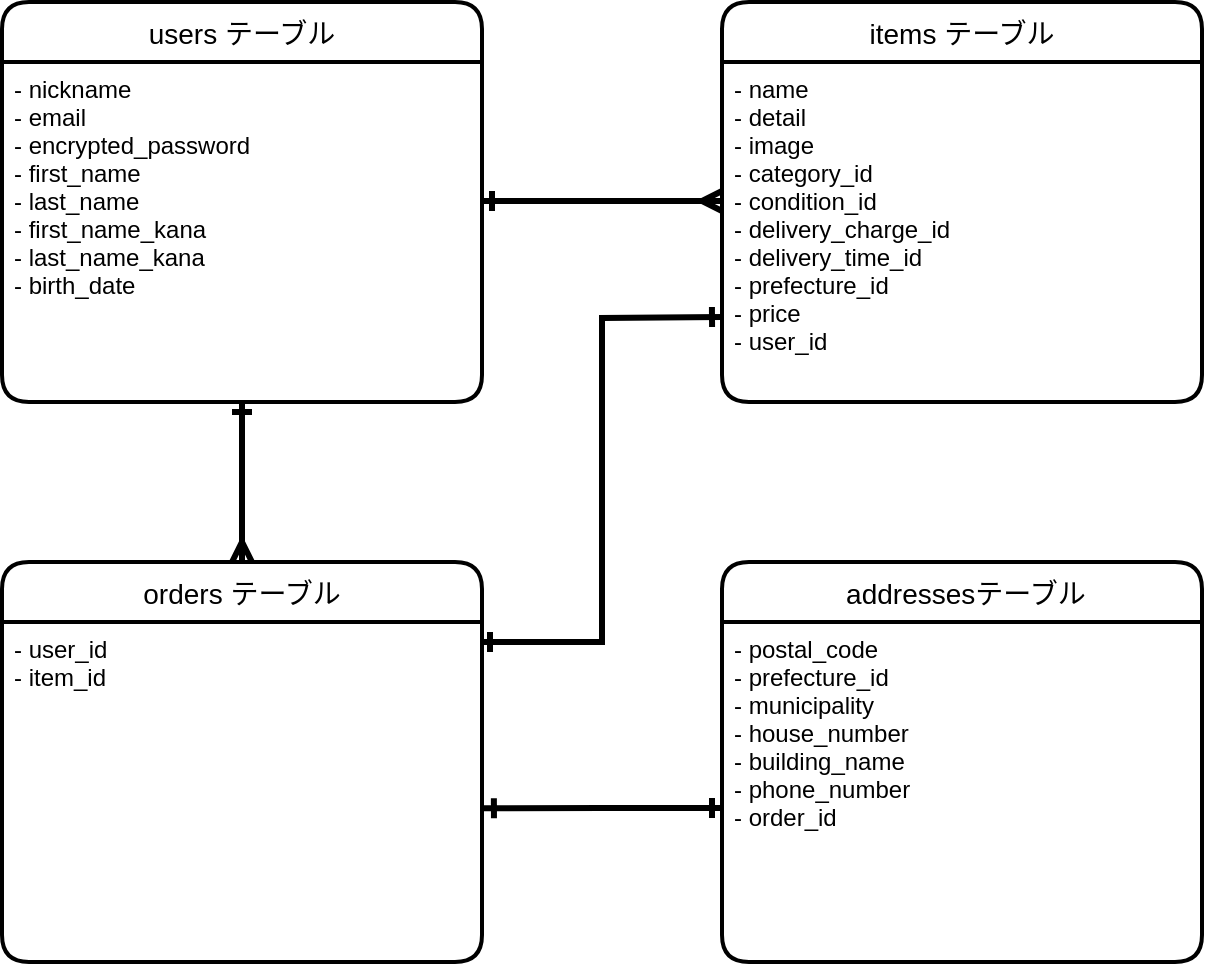 <mxfile>
    <diagram id="KGMKNqxaOisE9iRioB6B" name="ページ1">
        <mxGraphModel dx="734" dy="635" grid="1" gridSize="10" guides="1" tooltips="1" connect="1" arrows="1" fold="1" page="1" pageScale="1" pageWidth="827" pageHeight="1169" math="0" shadow="0">
            <root>
                <mxCell id="0"/>
                <mxCell id="1" parent="0"/>
                <mxCell id="15" value="users テーブル" style="swimlane;childLayout=stackLayout;horizontal=1;startSize=30;horizontalStack=0;rounded=1;fontSize=14;fontStyle=0;strokeWidth=2;resizeParent=0;resizeLast=1;shadow=0;dashed=0;align=center;" parent="1" vertex="1">
                    <mxGeometry x="40" y="80" width="240" height="200" as="geometry"/>
                </mxCell>
                <mxCell id="16" value="- nickname&#10;- email&#10;- encrypted_password&#10;- first_name&#10;- last_name&#10;- first_name_kana&#10;- last_name_kana&#10;- birth_date" style="align=left;strokeColor=none;fillColor=none;spacingLeft=4;fontSize=12;verticalAlign=top;resizable=0;rotatable=0;part=1;" parent="15" vertex="1">
                    <mxGeometry y="30" width="240" height="170" as="geometry"/>
                </mxCell>
                <mxCell id="17" value="items テーブル" style="swimlane;childLayout=stackLayout;horizontal=1;startSize=30;horizontalStack=0;rounded=1;fontSize=14;fontStyle=0;strokeWidth=2;resizeParent=0;resizeLast=1;shadow=0;dashed=0;align=center;" parent="1" vertex="1">
                    <mxGeometry x="400" y="80" width="240" height="200" as="geometry"/>
                </mxCell>
                <mxCell id="18" value="- name&#10;- detail&#10;- image&#10;- category_id&#10;- condition_id&#10;- delivery_charge_id&#10;- delivery_time_id&#10;- prefecture_id&#10;- price&#10;- user_id" style="align=left;strokeColor=none;fillColor=none;spacingLeft=4;fontSize=12;verticalAlign=top;resizable=0;rotatable=0;part=1;" parent="17" vertex="1">
                    <mxGeometry y="30" width="240" height="170" as="geometry"/>
                </mxCell>
                <mxCell id="19" value=" addressesテーブル" style="swimlane;childLayout=stackLayout;horizontal=1;startSize=30;horizontalStack=0;rounded=1;fontSize=14;fontStyle=0;strokeWidth=2;resizeParent=0;resizeLast=1;shadow=0;dashed=0;align=center;" parent="1" vertex="1">
                    <mxGeometry x="400" y="360" width="240" height="200" as="geometry"/>
                </mxCell>
                <mxCell id="20" value="- postal_code&#10;- prefecture_id&#10;- municipality&#10;- house_number&#10;- building_name&#10;- phone_number&#10;- order_id" style="align=left;strokeColor=none;fillColor=none;spacingLeft=4;fontSize=12;verticalAlign=top;resizable=0;rotatable=0;part=1;" parent="19" vertex="1">
                    <mxGeometry y="30" width="240" height="170" as="geometry"/>
                </mxCell>
                <mxCell id="21" value="orders テーブル" style="swimlane;childLayout=stackLayout;horizontal=1;startSize=30;horizontalStack=0;rounded=1;fontSize=14;fontStyle=0;strokeWidth=2;resizeParent=0;resizeLast=1;shadow=0;dashed=0;align=center;" parent="1" vertex="1">
                    <mxGeometry x="40" y="360" width="240" height="200" as="geometry"/>
                </mxCell>
                <mxCell id="22" value="- user_id&#10;- item_id" style="align=left;strokeColor=none;fillColor=none;spacingLeft=4;fontSize=12;verticalAlign=top;resizable=0;rotatable=0;part=1;" parent="21" vertex="1">
                    <mxGeometry y="30" width="240" height="170" as="geometry"/>
                </mxCell>
                <mxCell id="27" value="" style="endArrow=ERmany;html=1;rounded=0;startArrow=ERone;startFill=0;endFill=0;strokeWidth=3;" parent="1" edge="1">
                    <mxGeometry relative="1" as="geometry">
                        <mxPoint x="280" y="179.5" as="sourcePoint"/>
                        <mxPoint x="400" y="179.5" as="targetPoint"/>
                    </mxGeometry>
                </mxCell>
                <mxCell id="28" value="" style="endArrow=ERmany;html=1;rounded=0;startArrow=ERone;startFill=0;endFill=0;strokeWidth=3;entryX=0.5;entryY=0;entryDx=0;entryDy=0;" parent="1" target="21" edge="1">
                    <mxGeometry relative="1" as="geometry">
                        <mxPoint x="160" y="280" as="sourcePoint"/>
                        <mxPoint x="170" y="440" as="targetPoint"/>
                        <Array as="points">
                            <mxPoint x="160" y="300"/>
                        </Array>
                    </mxGeometry>
                </mxCell>
                <mxCell id="29" value="" style="endArrow=ERone;html=1;rounded=0;startArrow=ERone;startFill=0;endFill=0;strokeWidth=3;entryX=1.004;entryY=0.548;entryDx=0;entryDy=0;entryPerimeter=0;" parent="1" edge="1" target="22">
                    <mxGeometry relative="1" as="geometry">
                        <mxPoint x="400" y="483" as="sourcePoint"/>
                        <mxPoint x="340" y="500" as="targetPoint"/>
                        <Array as="points">
                            <mxPoint x="340" y="483"/>
                        </Array>
                    </mxGeometry>
                </mxCell>
                <mxCell id="34" value="" style="endArrow=ERone;html=1;rounded=0;strokeWidth=3;startArrow=ERone;startFill=0;endFill=0;entryX=0;entryY=0.75;entryDx=0;entryDy=0;" parent="1" target="18" edge="1">
                    <mxGeometry relative="1" as="geometry">
                        <mxPoint x="279" y="400" as="sourcePoint"/>
                        <mxPoint x="390" y="330" as="targetPoint"/>
                        <Array as="points">
                            <mxPoint x="340" y="400"/>
                            <mxPoint x="340" y="238"/>
                        </Array>
                    </mxGeometry>
                </mxCell>
            </root>
        </mxGraphModel>
    </diagram>
</mxfile>